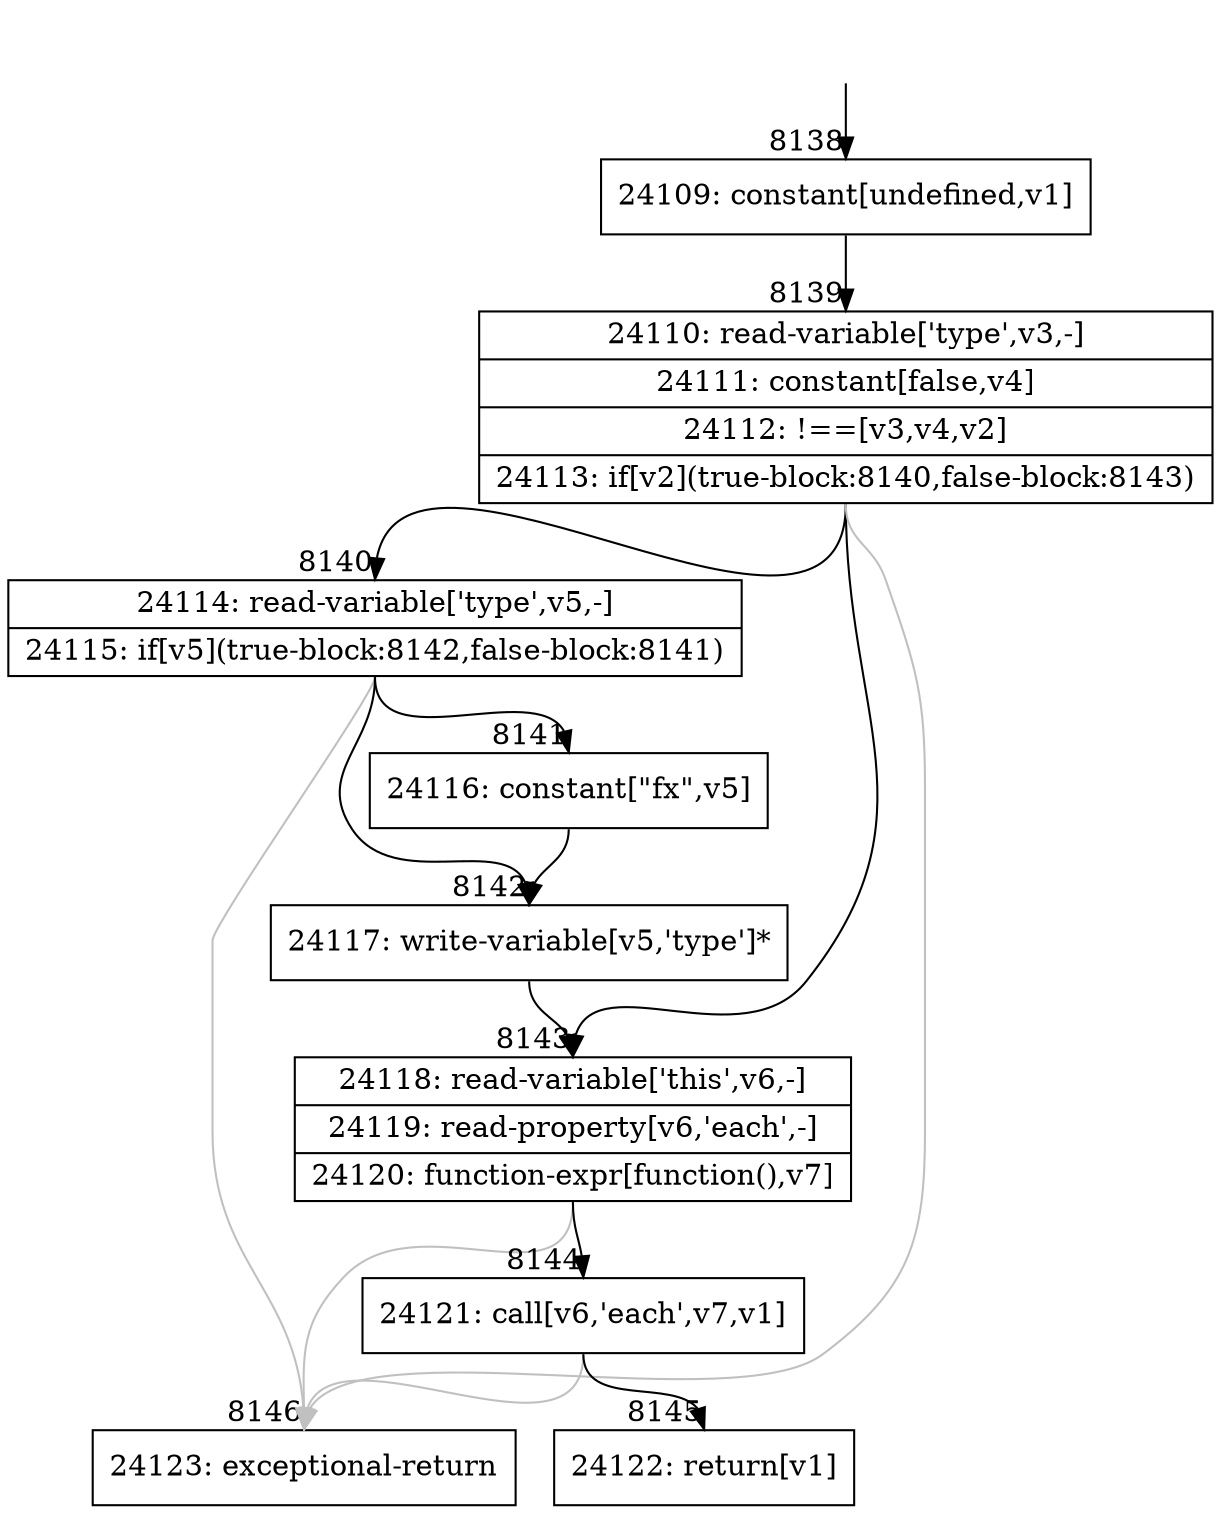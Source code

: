 digraph {
rankdir="TD"
BB_entry520[shape=none,label=""];
BB_entry520 -> BB8138 [tailport=s, headport=n, headlabel="    8138"]
BB8138 [shape=record label="{24109: constant[undefined,v1]}" ] 
BB8138 -> BB8139 [tailport=s, headport=n, headlabel="      8139"]
BB8139 [shape=record label="{24110: read-variable['type',v3,-]|24111: constant[false,v4]|24112: !==[v3,v4,v2]|24113: if[v2](true-block:8140,false-block:8143)}" ] 
BB8139 -> BB8140 [tailport=s, headport=n, headlabel="      8140"]
BB8139 -> BB8143 [tailport=s, headport=n, headlabel="      8143"]
BB8139 -> BB8146 [tailport=s, headport=n, color=gray, headlabel="      8146"]
BB8140 [shape=record label="{24114: read-variable['type',v5,-]|24115: if[v5](true-block:8142,false-block:8141)}" ] 
BB8140 -> BB8142 [tailport=s, headport=n, headlabel="      8142"]
BB8140 -> BB8141 [tailport=s, headport=n, headlabel="      8141"]
BB8140 -> BB8146 [tailport=s, headport=n, color=gray]
BB8141 [shape=record label="{24116: constant[\"fx\",v5]}" ] 
BB8141 -> BB8142 [tailport=s, headport=n]
BB8142 [shape=record label="{24117: write-variable[v5,'type']*}" ] 
BB8142 -> BB8143 [tailport=s, headport=n]
BB8143 [shape=record label="{24118: read-variable['this',v6,-]|24119: read-property[v6,'each',-]|24120: function-expr[function(),v7]}" ] 
BB8143 -> BB8144 [tailport=s, headport=n, headlabel="      8144"]
BB8143 -> BB8146 [tailport=s, headport=n, color=gray]
BB8144 [shape=record label="{24121: call[v6,'each',v7,v1]}" ] 
BB8144 -> BB8145 [tailport=s, headport=n, headlabel="      8145"]
BB8144 -> BB8146 [tailport=s, headport=n, color=gray]
BB8145 [shape=record label="{24122: return[v1]}" ] 
BB8146 [shape=record label="{24123: exceptional-return}" ] 
}
